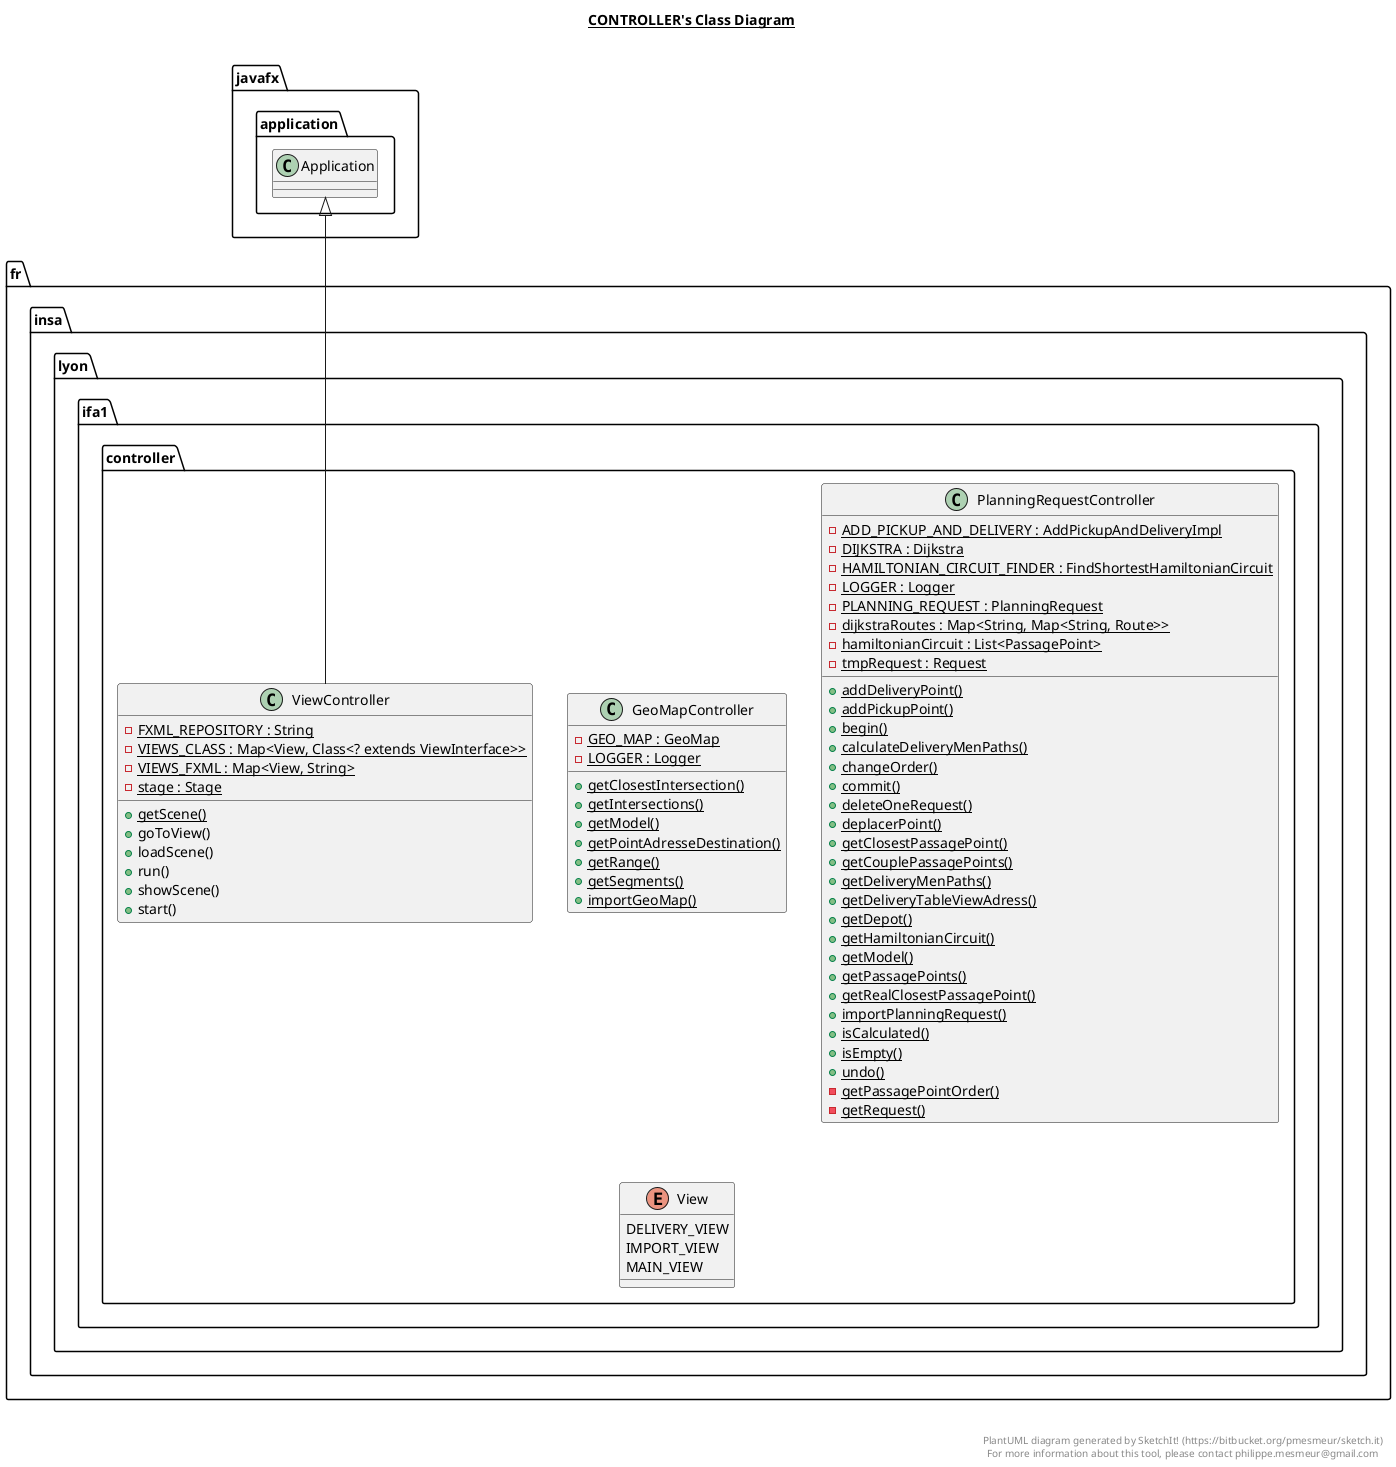@startuml

title __CONTROLLER's Class Diagram__\n

  namespace fr.insa.lyon.ifa1 {
    namespace controller {
      class fr.insa.lyon.ifa1.controller.GeoMapController {
          {static} - GEO_MAP : GeoMap
          {static} - LOGGER : Logger
          {static} + getClosestIntersection()
          {static} + getIntersections()
          {static} + getModel()
          {static} + getPointAdresseDestination()
          {static} + getRange()
          {static} + getSegments()
          {static} + importGeoMap()
      }
    }
  }
  

  namespace fr.insa.lyon.ifa1 {
    namespace controller {
      class fr.insa.lyon.ifa1.controller.PlanningRequestController {
          {static} - ADD_PICKUP_AND_DELIVERY : AddPickupAndDeliveryImpl
          {static} - DIJKSTRA : Dijkstra
          {static} - HAMILTONIAN_CIRCUIT_FINDER : FindShortestHamiltonianCircuit
          {static} - LOGGER : Logger
          {static} - PLANNING_REQUEST : PlanningRequest
          {static} - dijkstraRoutes : Map<String, Map<String, Route>>
          {static} - hamiltonianCircuit : List<PassagePoint>
          {static} - tmpRequest : Request
          {static} + addDeliveryPoint()
          {static} + addPickupPoint()
          {static} + begin()
          {static} + calculateDeliveryMenPaths()
          {static} + changeOrder()
          {static} + commit()
          {static} + deleteOneRequest()
          {static} + deplacerPoint()
          {static} + getClosestPassagePoint()
          {static} + getCouplePassagePoints()
          {static} + getDeliveryMenPaths()
          {static} + getDeliveryTableViewAdress()
          {static} + getDepot()
          {static} + getHamiltonianCircuit()
          {static} + getModel()
          {static} + getPassagePoints()
          {static} + getRealClosestPassagePoint()
          {static} + importPlanningRequest()
          {static} + isCalculated()
          {static} + isEmpty()
          {static} + undo()
          {static} - getPassagePointOrder()
          {static} - getRequest()
      }
    }
  }
  

  namespace fr.insa.lyon.ifa1 {
    namespace controller {
      class fr.insa.lyon.ifa1.controller.ViewController {
          {static} - FXML_REPOSITORY : String
          {static} - VIEWS_CLASS : Map<View, Class<? extends ViewInterface>>
          {static} - VIEWS_FXML : Map<View, String>
          {static} - stage : Stage
          {static} + getScene()
          + goToView()
          + loadScene()
          + run()
          + showScene()
          + start()
      }
    }
  }
  

  namespace fr.insa.lyon.ifa1 {
    namespace controller {
      enum View {
        DELIVERY_VIEW
        IMPORT_VIEW
        MAIN_VIEW
      }
    }
  }
  

  fr.insa.lyon.ifa1.controller.ViewController -up-|> javafx.application.Application
  fr.insa.lyon.ifa1.controller.ViewController +-down- fr.insa.lyon.ifa1.controller.ViewController.View


right footer


PlantUML diagram generated by SketchIt! (https://bitbucket.org/pmesmeur/sketch.it)
For more information about this tool, please contact philippe.mesmeur@gmail.com
endfooter

@enduml
